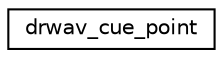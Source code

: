 digraph "Graphical Class Hierarchy"
{
 // LATEX_PDF_SIZE
  edge [fontname="Helvetica",fontsize="10",labelfontname="Helvetica",labelfontsize="10"];
  node [fontname="Helvetica",fontsize="10",shape=record];
  rankdir="LR";
  Node0 [label="drwav_cue_point",height=0.2,width=0.4,color="black", fillcolor="white", style="filled",URL="$structdrwav__cue__point.html",tooltip=" "];
}
